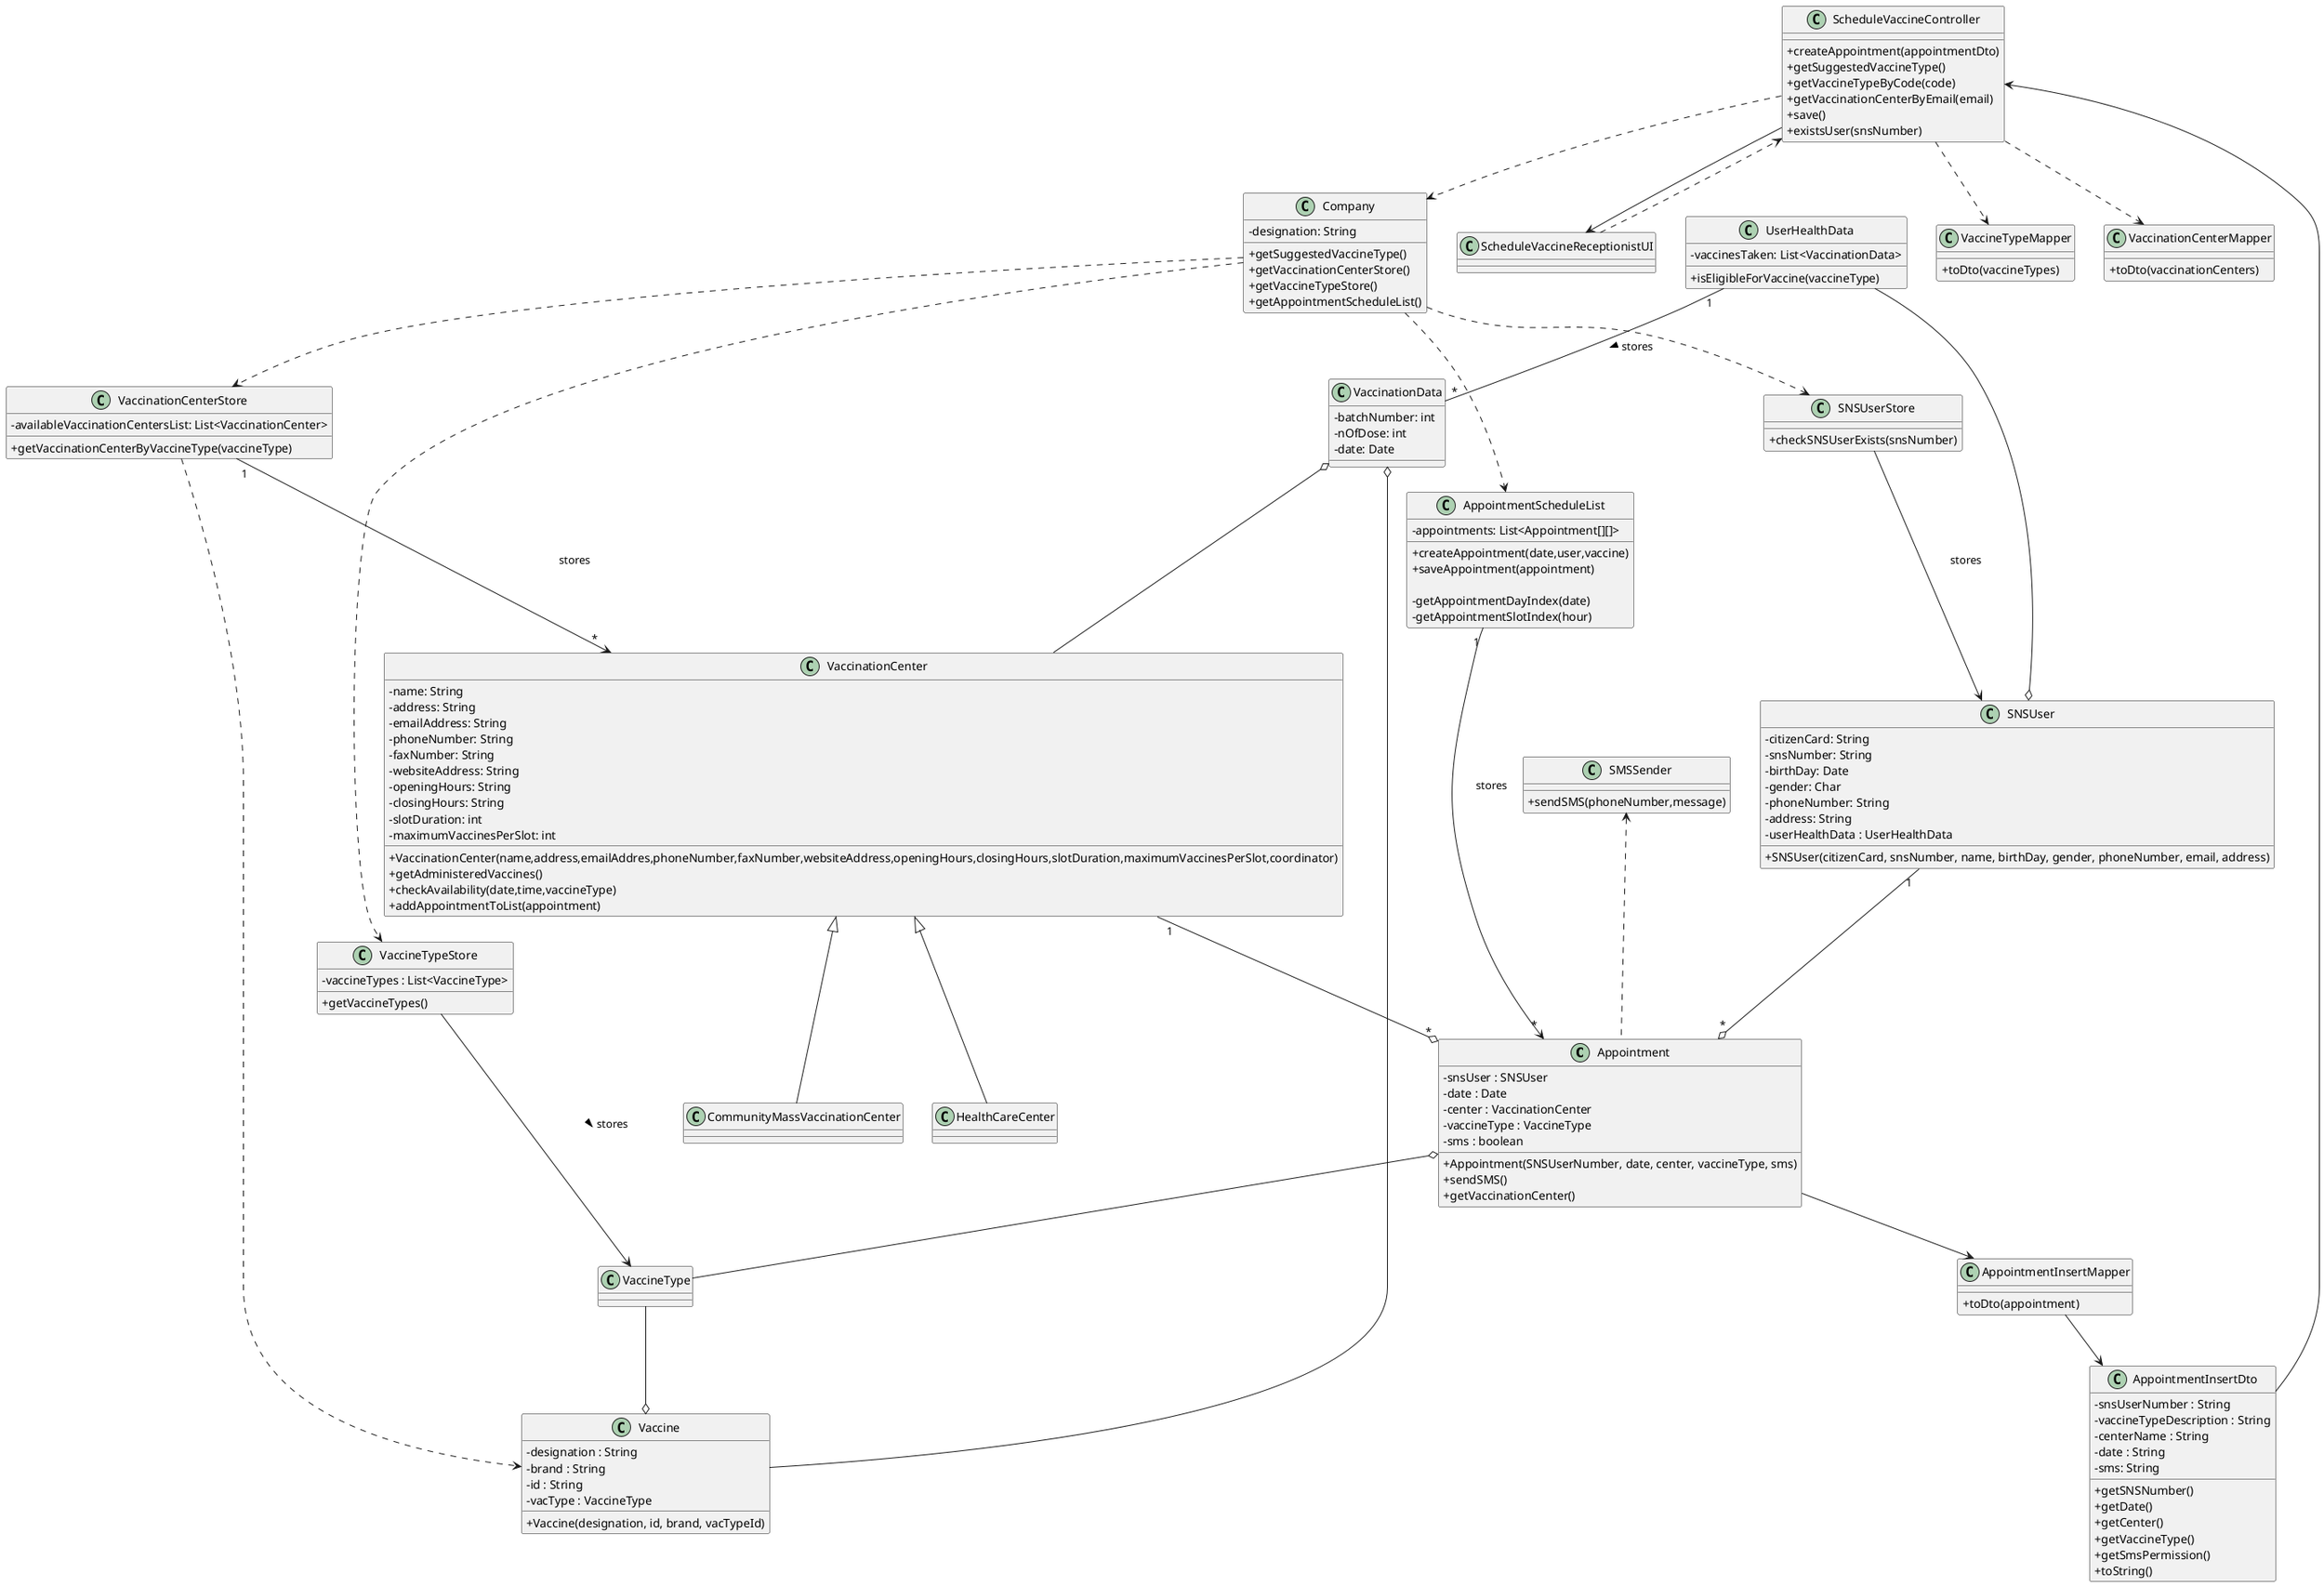 @startuml US02_CD
skinparam classAttributeIconSize 0

class Appointment {
  - snsUser : SNSUser
  - date : Date
  - center : VaccinationCenter
  - vaccineType : VaccineType
  - sms : boolean
  +Appointment(SNSUserNumber, date, center, vaccineType, sms)
  +sendSMS()
  +getVaccinationCenter()
}

class AppointmentScheduleList {
  -appointments: List<Appointment[][]>
  +createAppointment(date,user,vaccine)
  +saveAppointment(appointment)

  -getAppointmentDayIndex(date)
  -getAppointmentSlotIndex(hour)
}

class Vaccine   {
  -designation : String
  -brand : String
  -id : String
  -vacType : VaccineType

  +Vaccine(designation, id, brand, vacTypeId)
}

class ScheduleVaccineReceptionistUI {}

class ScheduleVaccineController {
  +createAppointment(appointmentDto)
  +getSuggestedVaccineType()
  +getVaccineTypeByCode(code)
  +getVaccinationCenterByEmail(email)
  +save()
  +existsUser(snsNumber)
}

class Company {
  -designation: String
  +getSuggestedVaccineType()
  +getVaccinationCenterStore()
  +getVaccineTypeStore()
  +getAppointmentScheduleList()
}

class SNSUser {
  - citizenCard: String 
  - snsNumber: String 
  - birthDay: Date 
  - gender: Char
  - phoneNumber: String 
  - address: String
  - userHealthData : UserHealthData
  + SNSUser(citizenCard, snsNumber, name, birthDay, gender, phoneNumber, email, address)
  }

class UserHealthData {
 - vaccinesTaken: List<VaccinationData>
 +isEligibleForVaccine(vaccineType)
}

class VaccinationData {
  - batchNumber: int
  - nOfDose: int
  - date: Date
}

class VaccinationCenter{
  - name: String
  - address: String
  - emailAddress: String
  - phoneNumber: String
  - faxNumber: String
  - websiteAddress: String
  - openingHours: String
  - closingHours: String
  - slotDuration: int
  - maximumVaccinesPerSlot: int
  +VaccinationCenter(name,address,emailAddres,phoneNumber,faxNumber,websiteAddress,openingHours,closingHours,slotDuration,maximumVaccinesPerSlot,coordinator)
  +getAdministeredVaccines()
  +checkAvailability(date,time,vaccineType)
  +addAppointmentToList(appointment)
}

class VaccinationCenterStore {
-availableVaccinationCentersList: List<VaccinationCenter>
+getVaccinationCenterByVaccineType(vaccineType)
}

class VaccineType {}

class VaccineTypeStore {
  -vaccineTypes : List<VaccineType>
  +getVaccineTypes()
}

class SMSSender {
  +sendSMS(phoneNumber,message)
}

class VaccineTypeMapper {
+toDto(vaccineTypes)
}

class VaccinationCenterMapper {
  +toDto(vaccinationCenters)
}

class AppointmentInsertMapper {
  +toDto(appointment)
}

class AppointmentInsertDto {
  -snsUserNumber : String
  -vaccineTypeDescription : String
  -centerName : String
  -date : String
  -sms: String
  +getSNSNumber()
  +getDate()
  +getCenter()
  +getVaccineType()
  +getSmsPermission()
  +toString()
}

class SNSUserStore {
  +checkSNSUserExists(snsNumber)                           
}

class CommunityMassVaccinationCenter {}

class HealthCareCenter {}


ScheduleVaccineReceptionistUI ..> ScheduleVaccineController
ScheduleVaccineController ..> Company
Company ..> VaccinationCenterStore
Company ..> VaccineTypeStore
Company ..> AppointmentScheduleList
Company ..> SNSUserStore
VaccinationCenterStore "1" --> "*" VaccinationCenter : stores
VaccinationCenter "1" --o "*" Appointment
SNSUser "1" --o "*" Appointment
AppointmentScheduleList "1" --> "*" Appointment : stores
VaccinationData o-- Vaccine
VaccinationData o--  VaccinationCenter
UserHealthData  --o SNSUser
UserHealthData "1" -- "*" VaccinationData : stores >
Appointment o-- VaccineType
SMSSender <.. Appointment
VaccineType --o Vaccine 
VaccinationCenterStore ..> Vaccine
ScheduleVaccineController <-- AppointmentInsertDto
ScheduleVaccineController --> ScheduleVaccineReceptionistUI
ScheduleVaccineController ..> VaccinationCenterMapper
ScheduleVaccineController ..> VaccineTypeMapper 
VaccineTypeStore --> VaccineType : stores > 
SNSUserStore --> SNSUser : stores
VaccinationCenter <|-- CommunityMassVaccinationCenter
VaccinationCenter <|-- HealthCareCenter
AppointmentInsertMapper --> AppointmentInsertDto
Appointment --> AppointmentInsertMapper


@enduml